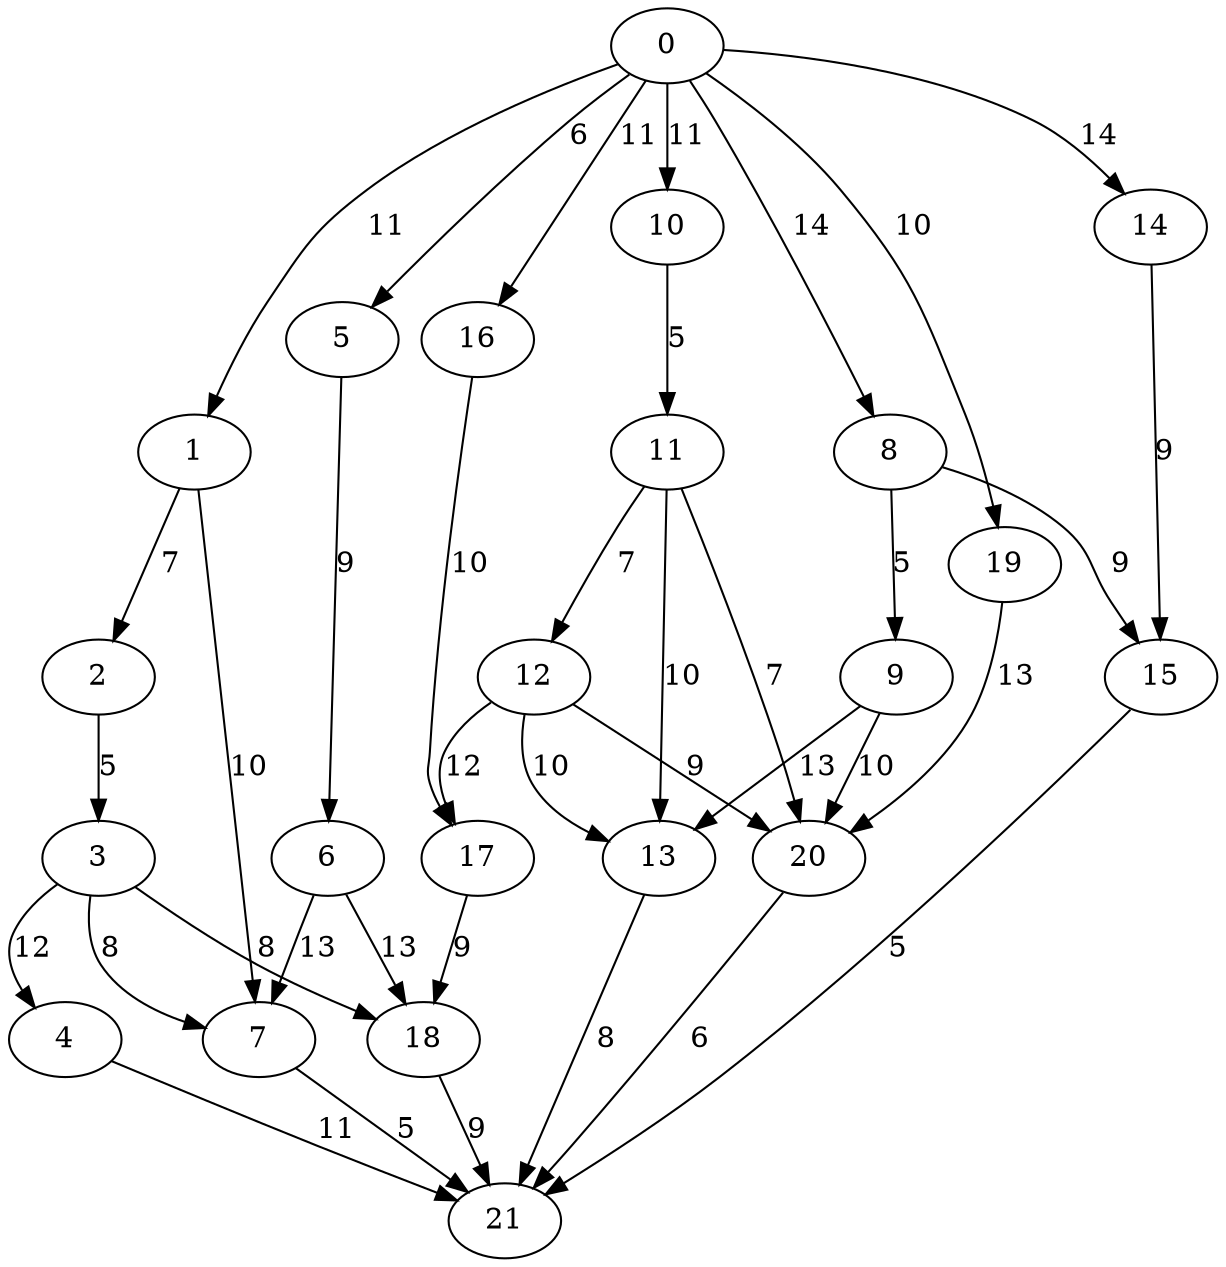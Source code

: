 digraph t20p8_9 {
0 -> 1 [ label = 11 ];
0 -> 5 [ label = 6 ];
0 -> 8 [ label = 14 ];
0 -> 10 [ label = 11 ];
0 -> 14 [ label = 14 ];
0 -> 16 [ label = 11 ];
0 -> 19 [ label = 10 ];
1 -> 2 [ label = 7 ];
1 -> 7 [ label = 10 ];
2 -> 3 [ label = 5 ];
3 -> 4 [ label = 12 ];
3 -> 7 [ label = 8 ];
3 -> 18 [ label = 8 ];
4 -> 21 [ label = 11 ];
5 -> 6 [ label = 9 ];
6 -> 7 [ label = 13 ];
6 -> 18 [ label = 13 ];
7 -> 21 [ label = 5 ];
8 -> 9 [ label = 5 ];
8 -> 15 [ label = 9 ];
9 -> 13 [ label = 13 ];
9 -> 20 [ label = 10 ];
10 -> 11 [ label = 5 ];
11 -> 12 [ label = 7 ];
11 -> 13 [ label = 10 ];
11 -> 20 [ label = 7 ];
12 -> 13 [ label = 10 ];
12 -> 17 [ label = 12 ];
12 -> 20 [ label = 9 ];
13 -> 21 [ label = 8 ];
14 -> 15 [ label = 9 ];
15 -> 21 [ label = 5 ];
16 -> 17 [ label = 10 ];
17 -> 18 [ label = 9 ];
18 -> 21 [ label = 9 ];
19 -> 20 [ label = 13 ];
20 -> 21 [ label = 6 ];
 }

